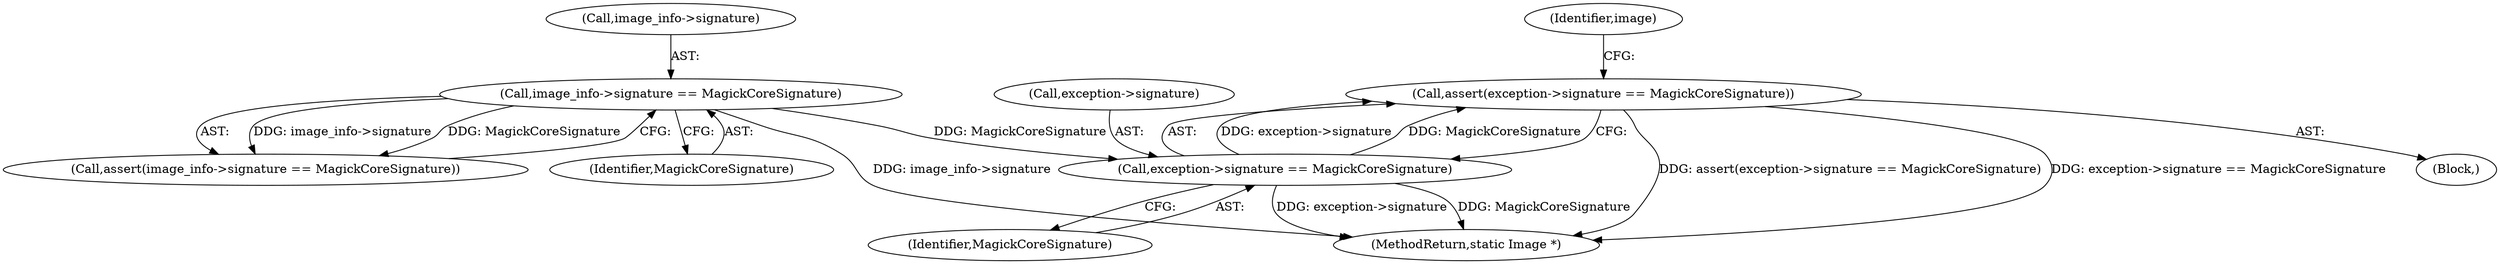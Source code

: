 digraph "0_ImageMagick_6b6bff054d569a77973f2140c0e86366e6168a6c@API" {
"1000157" [label="(Call,assert(exception->signature == MagickCoreSignature))"];
"1000158" [label="(Call,exception->signature == MagickCoreSignature)"];
"1000131" [label="(Call,image_info->signature == MagickCoreSignature)"];
"1000130" [label="(Call,assert(image_info->signature == MagickCoreSignature))"];
"1000159" [label="(Call,exception->signature)"];
"1000157" [label="(Call,assert(exception->signature == MagickCoreSignature))"];
"1000131" [label="(Call,image_info->signature == MagickCoreSignature)"];
"1000135" [label="(Identifier,MagickCoreSignature)"];
"1000158" [label="(Call,exception->signature == MagickCoreSignature)"];
"1000164" [label="(Identifier,image)"];
"1000106" [label="(Block,)"];
"1000513" [label="(MethodReturn,static Image *)"];
"1000132" [label="(Call,image_info->signature)"];
"1000162" [label="(Identifier,MagickCoreSignature)"];
"1000157" -> "1000106"  [label="AST: "];
"1000157" -> "1000158"  [label="CFG: "];
"1000158" -> "1000157"  [label="AST: "];
"1000164" -> "1000157"  [label="CFG: "];
"1000157" -> "1000513"  [label="DDG: assert(exception->signature == MagickCoreSignature)"];
"1000157" -> "1000513"  [label="DDG: exception->signature == MagickCoreSignature"];
"1000158" -> "1000157"  [label="DDG: exception->signature"];
"1000158" -> "1000157"  [label="DDG: MagickCoreSignature"];
"1000158" -> "1000162"  [label="CFG: "];
"1000159" -> "1000158"  [label="AST: "];
"1000162" -> "1000158"  [label="AST: "];
"1000158" -> "1000513"  [label="DDG: exception->signature"];
"1000158" -> "1000513"  [label="DDG: MagickCoreSignature"];
"1000131" -> "1000158"  [label="DDG: MagickCoreSignature"];
"1000131" -> "1000130"  [label="AST: "];
"1000131" -> "1000135"  [label="CFG: "];
"1000132" -> "1000131"  [label="AST: "];
"1000135" -> "1000131"  [label="AST: "];
"1000130" -> "1000131"  [label="CFG: "];
"1000131" -> "1000513"  [label="DDG: image_info->signature"];
"1000131" -> "1000130"  [label="DDG: image_info->signature"];
"1000131" -> "1000130"  [label="DDG: MagickCoreSignature"];
}
